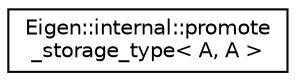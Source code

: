 digraph "Graphical Class Hierarchy"
{
  edge [fontname="Helvetica",fontsize="10",labelfontname="Helvetica",labelfontsize="10"];
  node [fontname="Helvetica",fontsize="10",shape=record];
  rankdir="LR";
  Node1 [label="Eigen::internal::promote\l_storage_type\< A, A \>",height=0.2,width=0.4,color="black", fillcolor="white", style="filled",URL="$struct_eigen_1_1internal_1_1promote__storage__type_3_01_a_00_01_a_01_4.html"];
}
